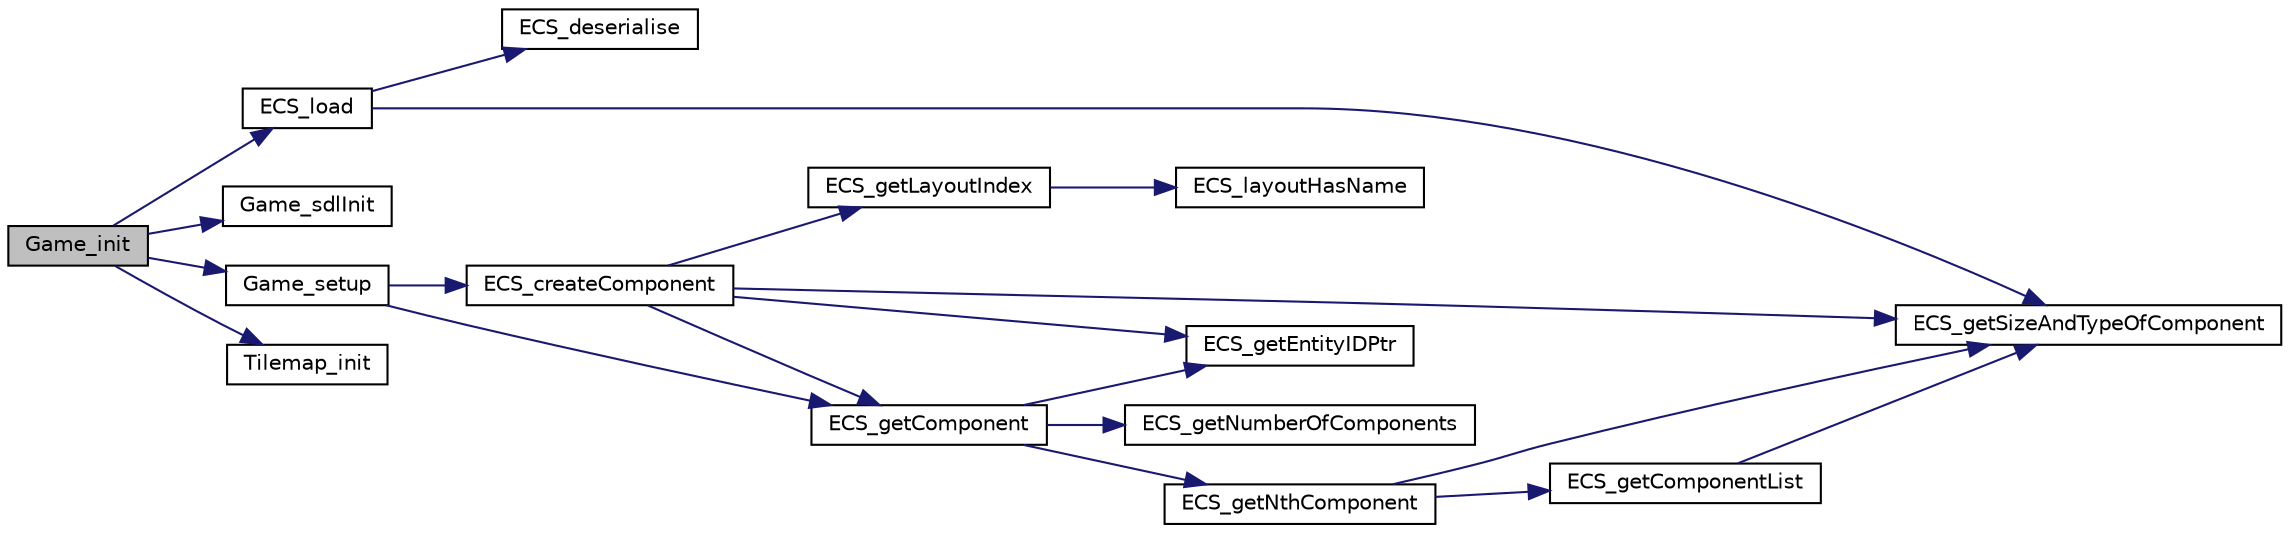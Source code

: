 digraph "Game_init"
{
 // LATEX_PDF_SIZE
  edge [fontname="Helvetica",fontsize="10",labelfontname="Helvetica",labelfontsize="10"];
  node [fontname="Helvetica",fontsize="10",shape=record];
  rankdir="LR";
  Node1 [label="Game_init",height=0.2,width=0.4,color="black", fillcolor="grey75", style="filled", fontcolor="black",tooltip=" "];
  Node1 -> Node2 [color="midnightblue",fontsize="10",style="solid",fontname="Helvetica"];
  Node2 [label="ECS_load",height=0.2,width=0.4,color="black", fillcolor="white", style="filled",URL="$_e_c_s_8c.html#ab76a7717f7bc3824825a511588c577c6",tooltip=" "];
  Node2 -> Node3 [color="midnightblue",fontsize="10",style="solid",fontname="Helvetica"];
  Node3 [label="ECS_deserialise",height=0.2,width=0.4,color="black", fillcolor="white", style="filled",URL="$_e_c_s_8c.html#a19541577aec48c0861e5933c6e665c6d",tooltip=" "];
  Node2 -> Node4 [color="midnightblue",fontsize="10",style="solid",fontname="Helvetica"];
  Node4 [label="ECS_getSizeAndTypeOfComponent",height=0.2,width=0.4,color="black", fillcolor="white", style="filled",URL="$_e_c_s_8c.html#abbd0af0b96da7d9033e545d9204fd371",tooltip=" "];
  Node1 -> Node5 [color="midnightblue",fontsize="10",style="solid",fontname="Helvetica"];
  Node5 [label="Game_sdlInit",height=0.2,width=0.4,color="black", fillcolor="white", style="filled",URL="$_game_8c.html#a2a1844809b1c86ed8e46d4a5edb31609",tooltip=" "];
  Node1 -> Node6 [color="midnightblue",fontsize="10",style="solid",fontname="Helvetica"];
  Node6 [label="Game_setup",height=0.2,width=0.4,color="black", fillcolor="white", style="filled",URL="$_game_8c.html#a1476ad33e261f4f7e0aa253115eb4421",tooltip=" "];
  Node6 -> Node7 [color="midnightblue",fontsize="10",style="solid",fontname="Helvetica"];
  Node7 [label="ECS_createComponent",height=0.2,width=0.4,color="black", fillcolor="white", style="filled",URL="$_e_c_s_8c.html#a26b1c807141d22e5ca3e407fda22a9ea",tooltip=" "];
  Node7 -> Node8 [color="midnightblue",fontsize="10",style="solid",fontname="Helvetica"];
  Node8 [label="ECS_getComponent",height=0.2,width=0.4,color="black", fillcolor="white", style="filled",URL="$_e_c_s_8c.html#aed416a426c4e471a5203374cf03ea86f",tooltip=" "];
  Node8 -> Node9 [color="midnightblue",fontsize="10",style="solid",fontname="Helvetica"];
  Node9 [label="ECS_getEntityIDPtr",height=0.2,width=0.4,color="black", fillcolor="white", style="filled",URL="$_e_c_s_8c.html#aca802be6fd112425bb560ef0272c99d8",tooltip=" "];
  Node8 -> Node10 [color="midnightblue",fontsize="10",style="solid",fontname="Helvetica"];
  Node10 [label="ECS_getNthComponent",height=0.2,width=0.4,color="black", fillcolor="white", style="filled",URL="$_e_c_s_8c.html#a502db47e783a46764a323c04c4a4f42c",tooltip=" "];
  Node10 -> Node11 [color="midnightblue",fontsize="10",style="solid",fontname="Helvetica"];
  Node11 [label="ECS_getComponentList",height=0.2,width=0.4,color="black", fillcolor="white", style="filled",URL="$_e_c_s_8c.html#a7d1878011294407e746f9c5300cde210",tooltip=" "];
  Node11 -> Node4 [color="midnightblue",fontsize="10",style="solid",fontname="Helvetica"];
  Node10 -> Node4 [color="midnightblue",fontsize="10",style="solid",fontname="Helvetica"];
  Node8 -> Node12 [color="midnightblue",fontsize="10",style="solid",fontname="Helvetica"];
  Node12 [label="ECS_getNumberOfComponents",height=0.2,width=0.4,color="black", fillcolor="white", style="filled",URL="$_e_c_s_8c.html#a631bfc25a33ae6773eb9173dc568b138",tooltip=" "];
  Node7 -> Node9 [color="midnightblue",fontsize="10",style="solid",fontname="Helvetica"];
  Node7 -> Node13 [color="midnightblue",fontsize="10",style="solid",fontname="Helvetica"];
  Node13 [label="ECS_getLayoutIndex",height=0.2,width=0.4,color="black", fillcolor="white", style="filled",URL="$_e_c_s_8c.html#a2454dee07d22915509a6dc18c1c7bfec",tooltip=" "];
  Node13 -> Node14 [color="midnightblue",fontsize="10",style="solid",fontname="Helvetica"];
  Node14 [label="ECS_layoutHasName",height=0.2,width=0.4,color="black", fillcolor="white", style="filled",URL="$_e_c_s_8c.html#aa0d4c1f274b10e4362d1d2425f8b661c",tooltip=" "];
  Node7 -> Node4 [color="midnightblue",fontsize="10",style="solid",fontname="Helvetica"];
  Node6 -> Node8 [color="midnightblue",fontsize="10",style="solid",fontname="Helvetica"];
  Node1 -> Node15 [color="midnightblue",fontsize="10",style="solid",fontname="Helvetica"];
  Node15 [label="Tilemap_init",height=0.2,width=0.4,color="black", fillcolor="white", style="filled",URL="$_tilemap_8c.html#afce15ed3368896ec368cee1e48af6231",tooltip=" "];
}

